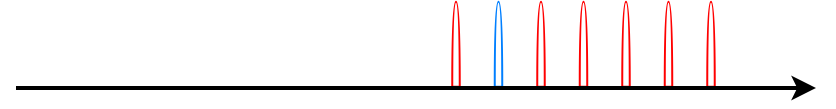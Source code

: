 <mxfile version="20.7.4" type="github">
  <diagram id="iWz2qtbbjhhTebx2yyRa" name="第 1 页">
    <mxGraphModel dx="398" dy="223" grid="1" gridSize="10" guides="1" tooltips="1" connect="1" arrows="1" fold="1" page="1" pageScale="1" pageWidth="827" pageHeight="1169" math="0" shadow="0">
      <root>
        <mxCell id="0" />
        <mxCell id="1" parent="0" />
        <mxCell id="Tmfk9sHc0K4jFwuVmGib-3" value="" style="shape=or;whiteSpace=wrap;html=1;rotation=-90;strokeColor=#FF0000;fillColor=none;strokeWidth=1;" vertex="1" parent="1">
          <mxGeometry x="238.75" y="176.25" width="42.5" height="3.75" as="geometry" />
        </mxCell>
        <mxCell id="Tmfk9sHc0K4jFwuVmGib-7" value="" style="shape=or;whiteSpace=wrap;html=1;rotation=-90;strokeColor=#007FFF;fillColor=none;strokeWidth=1;" vertex="1" parent="1">
          <mxGeometry x="260" y="176.25" width="42.5" height="3.75" as="geometry" />
        </mxCell>
        <mxCell id="Tmfk9sHc0K4jFwuVmGib-8" value="" style="shape=or;whiteSpace=wrap;html=1;rotation=-90;strokeColor=#FF0000;fillColor=none;strokeWidth=1;" vertex="1" parent="1">
          <mxGeometry x="281.25" y="176.25" width="42.5" height="3.75" as="geometry" />
        </mxCell>
        <mxCell id="Tmfk9sHc0K4jFwuVmGib-9" value="" style="shape=or;whiteSpace=wrap;html=1;rotation=-90;strokeColor=#FF0000;fillColor=none;strokeWidth=1;" vertex="1" parent="1">
          <mxGeometry x="302.5" y="176.25" width="42.5" height="3.75" as="geometry" />
        </mxCell>
        <mxCell id="Tmfk9sHc0K4jFwuVmGib-10" value="" style="shape=or;whiteSpace=wrap;html=1;rotation=-90;strokeColor=#FF0000;fillColor=none;strokeWidth=1;" vertex="1" parent="1">
          <mxGeometry x="323.75" y="176.25" width="42.5" height="3.75" as="geometry" />
        </mxCell>
        <mxCell id="Tmfk9sHc0K4jFwuVmGib-11" value="" style="shape=or;whiteSpace=wrap;html=1;rotation=-90;strokeColor=#FF0000;fillColor=none;strokeWidth=1;" vertex="1" parent="1">
          <mxGeometry x="345" y="176.25" width="42.5" height="3.75" as="geometry" />
        </mxCell>
        <mxCell id="Tmfk9sHc0K4jFwuVmGib-12" value="" style="shape=or;whiteSpace=wrap;html=1;rotation=-90;strokeColor=#FF0000;fillColor=none;strokeWidth=1;" vertex="1" parent="1">
          <mxGeometry x="366.25" y="176.25" width="42.5" height="3.75" as="geometry" />
        </mxCell>
        <mxCell id="Tmfk9sHc0K4jFwuVmGib-1" value="" style="endArrow=classic;html=1;rounded=0;strokeWidth=2;" edge="1" parent="1">
          <mxGeometry width="50" height="50" relative="1" as="geometry">
            <mxPoint x="40" y="200" as="sourcePoint" />
            <mxPoint x="440" y="200" as="targetPoint" />
          </mxGeometry>
        </mxCell>
      </root>
    </mxGraphModel>
  </diagram>
</mxfile>
